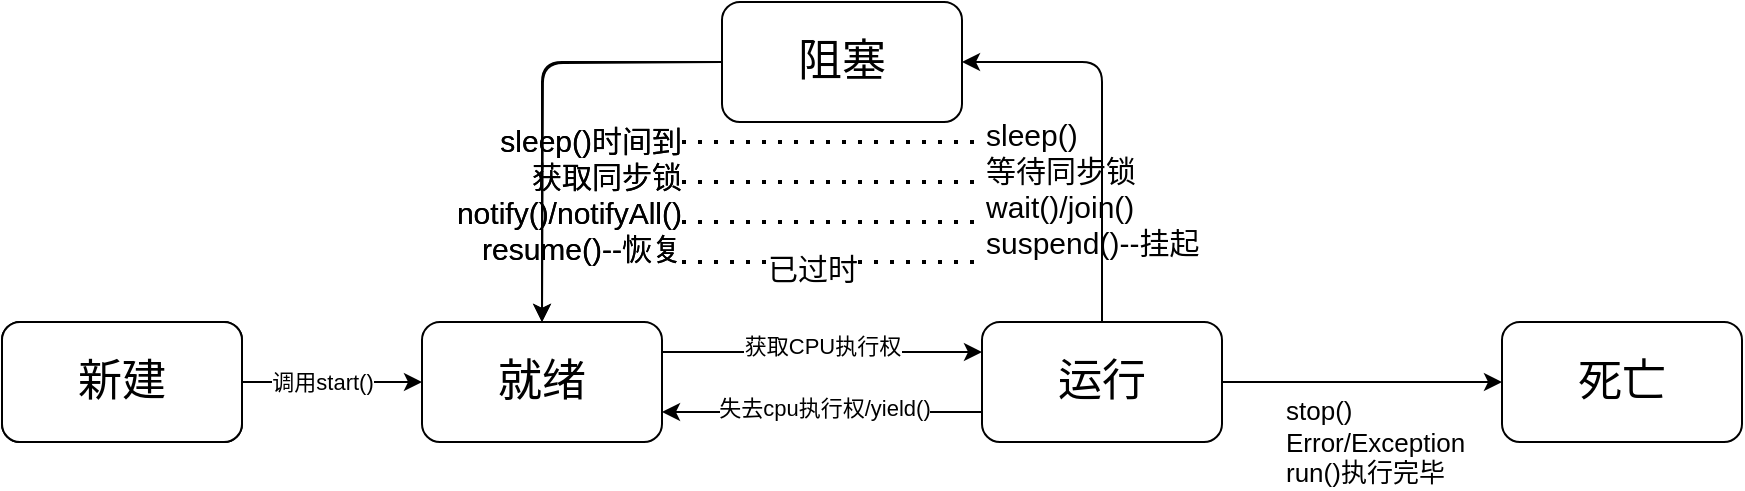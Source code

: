 <mxfile>
    <diagram id="TABpWg_olpr1_zIMRGxy" name="第 1 页">
        <mxGraphModel dx="990" dy="575" grid="1" gridSize="10" guides="1" tooltips="1" connect="1" arrows="1" fold="1" page="1" pageScale="1" pageWidth="1100" pageHeight="850" math="0" shadow="0">
            <root>
                <mxCell id="0"/>
                <mxCell id="1" parent="0"/>
                <mxCell id="16" style="edgeStyle=orthogonalEdgeStyle;orthogonalLoop=1;jettySize=auto;html=1;exitX=1;exitY=0.5;exitDx=0;exitDy=0;" parent="1" source="11" target="12" edge="1">
                    <mxGeometry relative="1" as="geometry"/>
                </mxCell>
                <mxCell id="17" value="调用start()" style="edgeLabel;html=1;align=center;verticalAlign=middle;resizable=0;points=[];rounded=1;" parent="16" vertex="1" connectable="0">
                    <mxGeometry x="-0.249" y="2" relative="1" as="geometry">
                        <mxPoint x="6" y="2" as="offset"/>
                    </mxGeometry>
                </mxCell>
                <mxCell id="11" value="新建" style="whiteSpace=wrap;html=1;rounded=1;" parent="1" vertex="1">
                    <mxGeometry x="60" y="290" width="120" height="60" as="geometry"/>
                </mxCell>
                <mxCell id="18" style="edgeStyle=orthogonalEdgeStyle;orthogonalLoop=1;jettySize=auto;html=1;exitX=1;exitY=0.25;exitDx=0;exitDy=0;entryX=0;entryY=0.25;entryDx=0;entryDy=0;" parent="1" source="12" target="13" edge="1">
                    <mxGeometry relative="1" as="geometry"/>
                </mxCell>
                <mxCell id="20" value="获取CPU执行权" style="edgeLabel;html=1;align=center;verticalAlign=middle;resizable=0;points=[];rounded=1;" parent="18" vertex="1" connectable="0">
                    <mxGeometry x="-0.222" y="3" relative="1" as="geometry">
                        <mxPoint x="18" as="offset"/>
                    </mxGeometry>
                </mxCell>
                <mxCell id="12" value="就绪" style="whiteSpace=wrap;html=1;fontSize=22;rounded=1;" parent="1" vertex="1">
                    <mxGeometry x="270" y="290" width="120" height="60" as="geometry"/>
                </mxCell>
                <mxCell id="19" style="edgeStyle=orthogonalEdgeStyle;orthogonalLoop=1;jettySize=auto;html=1;exitX=0;exitY=0.75;exitDx=0;exitDy=0;entryX=1;entryY=0.75;entryDx=0;entryDy=0;" parent="1" source="13" target="12" edge="1">
                    <mxGeometry relative="1" as="geometry"/>
                </mxCell>
                <mxCell id="21" value="失去cpu执行权/yield()" style="edgeLabel;html=1;align=center;verticalAlign=middle;resizable=0;points=[];rounded=1;" parent="19" vertex="1" connectable="0">
                    <mxGeometry x="-0.305" y="-2" relative="1" as="geometry">
                        <mxPoint x="-24" as="offset"/>
                    </mxGeometry>
                </mxCell>
                <mxCell id="23" value="stop()&lt;br style=&quot;font-size: 13px;&quot;&gt;Error/Exception&lt;br style=&quot;font-size: 13px;&quot;&gt;run()执行完毕" style="edgeStyle=orthogonalEdgeStyle;orthogonalLoop=1;jettySize=auto;html=1;exitX=1;exitY=0.5;exitDx=0;exitDy=0;entryX=0;entryY=0.5;entryDx=0;entryDy=0;align=left;fontSize=13;labelBackgroundColor=none;" parent="1" source="13" target="14" edge="1">
                    <mxGeometry x="-0.571" y="-30" relative="1" as="geometry">
                        <mxPoint as="offset"/>
                    </mxGeometry>
                </mxCell>
                <mxCell id="26" style="edgeStyle=orthogonalEdgeStyle;orthogonalLoop=1;jettySize=auto;html=1;exitX=0.5;exitY=0;exitDx=0;exitDy=0;entryX=1;entryY=0.5;entryDx=0;entryDy=0;align=left;" parent="1" source="13" target="15" edge="1">
                    <mxGeometry relative="1" as="geometry"/>
                </mxCell>
                <mxCell id="28" value="sleep()&lt;br style=&quot;font-size: 15px;&quot;&gt;等待同步锁&lt;br style=&quot;font-size: 15px;&quot;&gt;wait()/join()&lt;br style=&quot;font-size: 15px;&quot;&gt;suspend()--挂起" style="edgeLabel;html=1;align=left;verticalAlign=middle;resizable=0;points=[];fontSize=15;labelBackgroundColor=none;rounded=1;" parent="26" vertex="1" connectable="0">
                    <mxGeometry x="-0.216" y="1" relative="1" as="geometry">
                        <mxPoint x="-59" y="11" as="offset"/>
                    </mxGeometry>
                </mxCell>
                <mxCell id="13" value="运行" style="whiteSpace=wrap;html=1;fontSize=22;rounded=1;" parent="1" vertex="1">
                    <mxGeometry x="550" y="290" width="120" height="60" as="geometry"/>
                </mxCell>
                <mxCell id="14" value="死亡" style="whiteSpace=wrap;html=1;fontSize=22;rounded=1;" parent="1" vertex="1">
                    <mxGeometry x="810" y="290" width="120" height="60" as="geometry"/>
                </mxCell>
                <mxCell id="27" style="edgeStyle=orthogonalEdgeStyle;orthogonalLoop=1;jettySize=auto;html=1;exitX=0;exitY=0.5;exitDx=0;exitDy=0;entryX=0.5;entryY=0;entryDx=0;entryDy=0;align=left;" parent="1" source="15" target="12" edge="1">
                    <mxGeometry relative="1" as="geometry"/>
                </mxCell>
                <mxCell id="30" value="&lt;span style=&quot;font-size: 15px;&quot;&gt;sleep()时间到&lt;/span&gt;&lt;br style=&quot;font-size: 15px;&quot;&gt;&lt;span style=&quot;font-size: 15px;&quot;&gt;获取同步锁&lt;/span&gt;&lt;br style=&quot;font-size: 15px;&quot;&gt;&lt;span style=&quot;font-size: 15px;&quot;&gt;notify()/notifyAll()&lt;/span&gt;&lt;br style=&quot;font-size: 15px;&quot;&gt;&lt;span style=&quot;font-size: 15px;&quot;&gt;resume()--恢复&lt;/span&gt;" style="edgeLabel;html=1;align=right;verticalAlign=middle;resizable=0;points=[];fontSize=15;labelBackgroundColor=none;rounded=1;" parent="27" vertex="1" connectable="0">
                    <mxGeometry x="0.549" y="1" relative="1" as="geometry">
                        <mxPoint x="69" y="-15" as="offset"/>
                    </mxGeometry>
                </mxCell>
                <mxCell id="15" value="阻塞" style="whiteSpace=wrap;html=1;fontSize=22;rounded=1;" parent="1" vertex="1">
                    <mxGeometry x="420" y="130" width="120" height="60" as="geometry"/>
                </mxCell>
                <mxCell id="31" value="新建" style="whiteSpace=wrap;html=1;fontSize=22;rounded=1;" parent="1" vertex="1">
                    <mxGeometry x="60" y="290" width="120" height="60" as="geometry"/>
                </mxCell>
                <mxCell id="33" value="" style="endArrow=none;dashed=1;html=1;dashPattern=1 3;strokeWidth=2;labelBackgroundColor=none;fontSize=22;align=left;verticalAlign=middle;" parent="1" edge="1">
                    <mxGeometry width="50" height="50" relative="1" as="geometry">
                        <mxPoint x="400" y="200" as="sourcePoint"/>
                        <mxPoint x="550" y="200" as="targetPoint"/>
                    </mxGeometry>
                </mxCell>
                <mxCell id="34" value="" style="endArrow=none;dashed=1;html=1;dashPattern=1 3;strokeWidth=2;labelBackgroundColor=none;fontSize=22;align=left;verticalAlign=middle;" parent="1" edge="1">
                    <mxGeometry width="50" height="50" relative="1" as="geometry">
                        <mxPoint x="400" y="220" as="sourcePoint"/>
                        <mxPoint x="550" y="220" as="targetPoint"/>
                    </mxGeometry>
                </mxCell>
                <mxCell id="35" value="" style="endArrow=none;dashed=1;html=1;dashPattern=1 3;strokeWidth=2;labelBackgroundColor=none;fontSize=22;align=left;verticalAlign=middle;" parent="1" edge="1">
                    <mxGeometry width="50" height="50" relative="1" as="geometry">
                        <mxPoint x="400" y="240" as="sourcePoint"/>
                        <mxPoint x="550" y="240" as="targetPoint"/>
                    </mxGeometry>
                </mxCell>
                <mxCell id="36" value="" style="endArrow=none;dashed=1;html=1;dashPattern=1 3;strokeWidth=2;labelBackgroundColor=none;fontSize=22;align=left;verticalAlign=middle;" parent="1" edge="1">
                    <mxGeometry width="50" height="50" relative="1" as="geometry">
                        <mxPoint x="400" y="260" as="sourcePoint"/>
                        <mxPoint x="550" y="260" as="targetPoint"/>
                    </mxGeometry>
                </mxCell>
                <mxCell id="37" value="已过时" style="edgeLabel;html=1;align=center;verticalAlign=middle;resizable=0;points=[];fontSize=15;rounded=1;" parent="36" vertex="1" connectable="0">
                    <mxGeometry x="-0.133" y="-3" relative="1" as="geometry">
                        <mxPoint as="offset"/>
                    </mxGeometry>
                </mxCell>
                <mxCell id="39" style="edgeStyle=orthogonalEdgeStyle;orthogonalLoop=1;jettySize=auto;html=1;exitX=0;exitY=0.5;exitDx=0;exitDy=0;entryX=0.5;entryY=0;entryDx=0;entryDy=0;align=left;" parent="1" edge="1">
                    <mxGeometry relative="1" as="geometry">
                        <mxPoint x="420" y="160" as="sourcePoint"/>
                        <mxPoint x="330" y="290" as="targetPoint"/>
                    </mxGeometry>
                </mxCell>
                <mxCell id="40" value="&lt;span style=&quot;font-size: 15px;&quot;&gt;sleep()时间到&lt;/span&gt;&lt;br style=&quot;font-size: 15px;&quot;&gt;&lt;span style=&quot;font-size: 15px;&quot;&gt;获取同步锁&lt;/span&gt;&lt;br style=&quot;font-size: 15px;&quot;&gt;&lt;span style=&quot;font-size: 15px;&quot;&gt;notify()/notifyAll()&lt;/span&gt;&lt;br style=&quot;font-size: 15px;&quot;&gt;&lt;span style=&quot;font-size: 15px;&quot;&gt;resume()--恢复&lt;/span&gt;" style="edgeLabel;html=1;align=right;verticalAlign=middle;resizable=0;points=[];fontSize=15;labelBackgroundColor=none;rounded=1;" parent="39" vertex="1" connectable="0">
                    <mxGeometry x="0.549" y="1" relative="1" as="geometry">
                        <mxPoint x="69" y="-15" as="offset"/>
                    </mxGeometry>
                </mxCell>
            </root>
        </mxGraphModel>
    </diagram>
</mxfile>